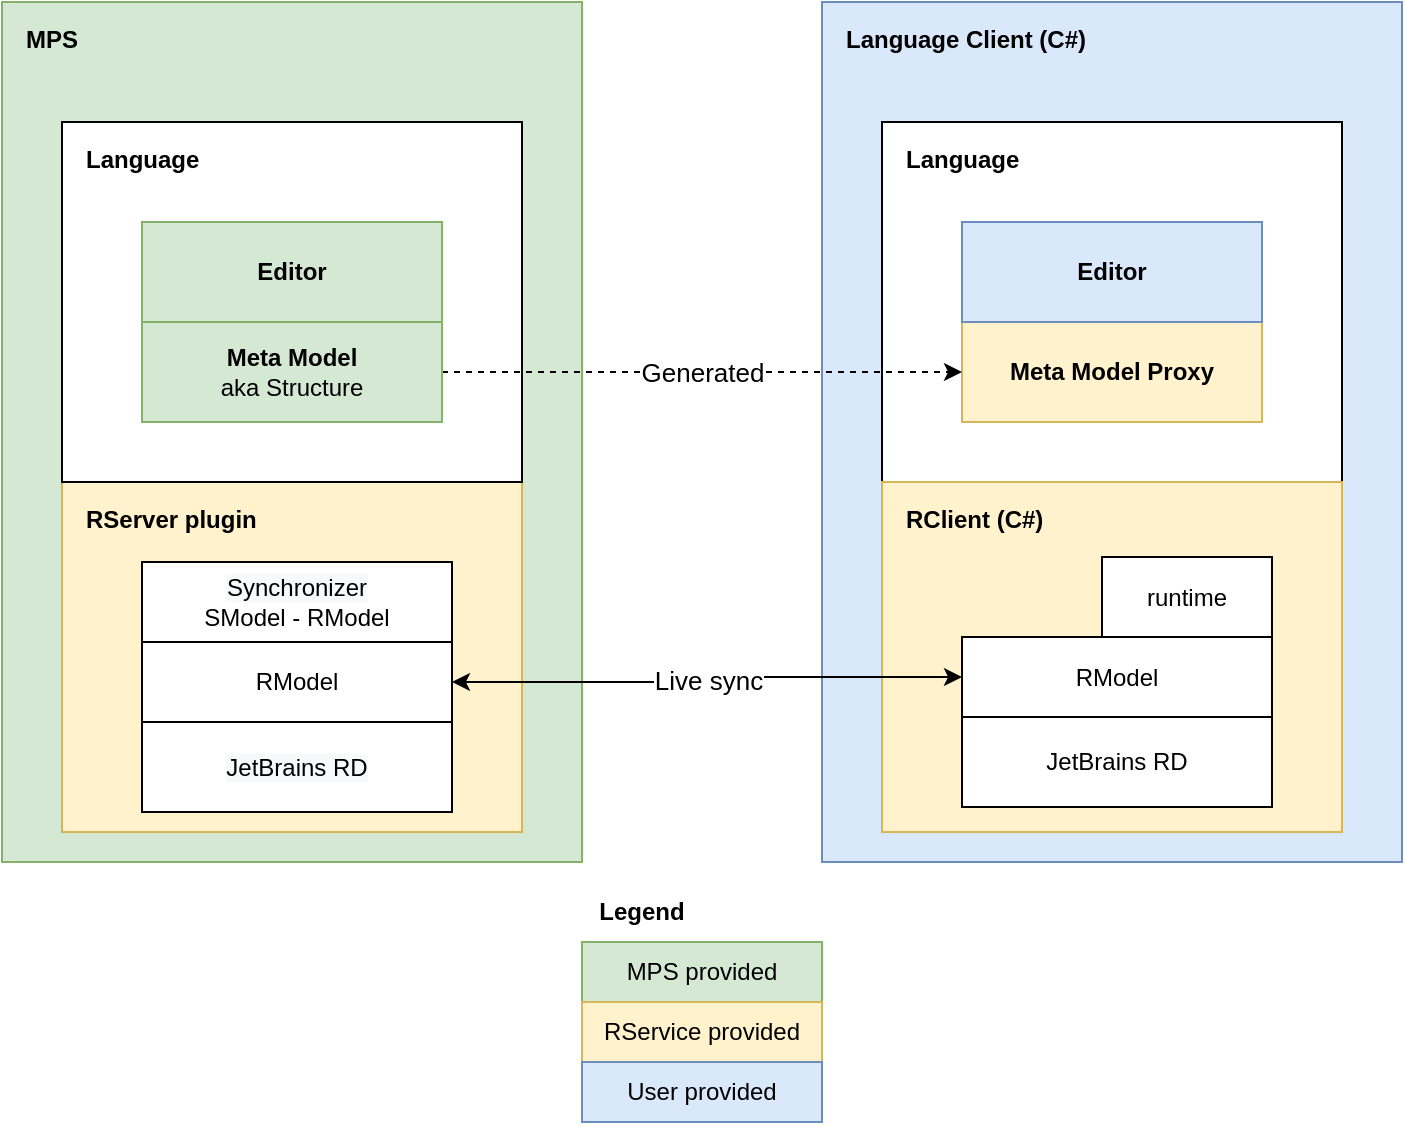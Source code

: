 <mxfile version="20.6.2" type="device" pages="4"><diagram id="mnj0M3CFIy4JJ7iVwC9z" name="RService SW Stacks"><mxGraphModel dx="237" dy="826" grid="1" gridSize="10" guides="1" tooltips="1" connect="1" arrows="1" fold="1" page="1" pageScale="1" pageWidth="1169" pageHeight="827" math="0" shadow="0"><root><mxCell id="0"/><mxCell id="1" parent="0"/><mxCell id="gSjt57XFMycRlSZxdfr--1" value="&lt;b&gt;Language Client (C#)&lt;/b&gt;" style="rounded=0;whiteSpace=wrap;html=1;fillColor=#dae8fc;strokeColor=#6c8ebf;align=left;verticalAlign=top;spacingLeft=10;spacingTop=5;" parent="1" vertex="1"><mxGeometry x="1660" y="120" width="290" height="430" as="geometry"/></mxCell><mxCell id="JpfF7_ywQl0Wrn3biGT--3" value="&lt;b&gt;Language&lt;/b&gt;" style="rounded=0;whiteSpace=wrap;html=1;align=left;verticalAlign=top;spacingLeft=10;spacingTop=5;" parent="1" vertex="1"><mxGeometry x="1690" y="180" width="230" height="180" as="geometry"/></mxCell><mxCell id="gSjt57XFMycRlSZxdfr--6" value="&lt;b&gt;Meta Model Proxy&lt;/b&gt;" style="rounded=0;whiteSpace=wrap;html=1;fillColor=#fff2cc;strokeColor=#d6b656;" parent="1" vertex="1"><mxGeometry x="1730" y="280" width="150" height="50" as="geometry"/></mxCell><mxCell id="ImXhGStYY1y0_mm7mZWV-1" value="&lt;b&gt;Editor&lt;/b&gt;" style="rounded=0;whiteSpace=wrap;html=1;fillColor=#dae8fc;strokeColor=#6c8ebf;" parent="1" vertex="1"><mxGeometry x="1730" y="230" width="150" height="50" as="geometry"/></mxCell><mxCell id="JM3VeRa7hZAuYItNqJl1-1" value="&lt;b&gt;MPS&lt;/b&gt;" style="rounded=0;whiteSpace=wrap;html=1;fillColor=#d5e8d4;strokeColor=#82b366;align=left;verticalAlign=top;spacingLeft=10;spacingTop=5;" parent="1" vertex="1"><mxGeometry x="1250" y="120" width="290" height="430" as="geometry"/></mxCell><mxCell id="JM3VeRa7hZAuYItNqJl1-3" value="&lt;b&gt;RServer plugin&lt;/b&gt;" style="rounded=0;whiteSpace=wrap;html=1;fillColor=#fff2cc;strokeColor=#d6b656;align=left;verticalAlign=top;spacingLeft=10;spacingTop=5;" parent="1" vertex="1"><mxGeometry x="1280" y="360" width="230" height="175" as="geometry"/></mxCell><mxCell id="JM3VeRa7hZAuYItNqJl1-4" value="RModel" style="rounded=0;whiteSpace=wrap;html=1;" parent="1" vertex="1"><mxGeometry x="1320" y="440" width="155" height="40" as="geometry"/></mxCell><mxCell id="JM3VeRa7hZAuYItNqJl1-5" value="&#10;&#10;&lt;span style=&quot;color: rgb(0, 0, 0); font-family: helvetica; font-size: 12px; font-style: normal; font-weight: 400; letter-spacing: normal; text-align: center; text-indent: 0px; text-transform: none; word-spacing: 0px; background-color: rgb(248, 249, 250); display: inline; float: none;&quot;&gt;JetBrains RD&lt;/span&gt;&#10;&#10;" style="rounded=0;whiteSpace=wrap;html=1;" parent="1" vertex="1"><mxGeometry x="1320" y="480" width="155" height="45" as="geometry"/></mxCell><mxCell id="yq29rGOIMYfnctMbK47y-1" value="&lt;span style=&quot;color: rgb(0 , 0 , 0) ; font-family: &amp;#34;helvetica&amp;#34; ; font-size: 12px ; font-style: normal ; letter-spacing: normal ; text-align: center ; text-indent: 0px ; text-transform: none ; word-spacing: 0px ; background-color: rgb(248 , 249 , 250)&quot;&gt;Synchronizer&lt;br&gt;&lt;/span&gt;SModel - RModel" style="rounded=0;whiteSpace=wrap;html=1;fontStyle=0" parent="1" vertex="1"><mxGeometry x="1320" y="400" width="155" height="40" as="geometry"/></mxCell><mxCell id="JpfF7_ywQl0Wrn3biGT--7" value="&lt;b&gt;Language&lt;/b&gt;" style="rounded=0;whiteSpace=wrap;html=1;align=left;verticalAlign=top;spacingLeft=10;spacingTop=5;" parent="1" vertex="1"><mxGeometry x="1280" y="180" width="230" height="180" as="geometry"/></mxCell><mxCell id="JpfF7_ywQl0Wrn3biGT--10" value="Generated" style="edgeStyle=orthogonalEdgeStyle;rounded=0;orthogonalLoop=1;jettySize=auto;html=1;entryX=0;entryY=0.5;entryDx=0;entryDy=0;startArrow=none;startFill=0;fontSize=13;dashed=1;" parent="1" source="JpfF7_ywQl0Wrn3biGT--8" target="gSjt57XFMycRlSZxdfr--6" edge="1"><mxGeometry relative="1" as="geometry"/></mxCell><mxCell id="JpfF7_ywQl0Wrn3biGT--8" value="&lt;b&gt;Meta Model&lt;/b&gt;&lt;br&gt;aka Structure" style="rounded=0;whiteSpace=wrap;html=1;fillColor=#d5e8d4;strokeColor=#82b366;" parent="1" vertex="1"><mxGeometry x="1320" y="280" width="150" height="50" as="geometry"/></mxCell><mxCell id="JpfF7_ywQl0Wrn3biGT--9" value="&lt;b&gt;Editor&lt;/b&gt;" style="rounded=0;whiteSpace=wrap;html=1;sketch=0;fillColor=#d5e8d4;strokeColor=#82b366;" parent="1" vertex="1"><mxGeometry x="1320" y="230" width="150" height="50" as="geometry"/></mxCell><mxCell id="gSjt57XFMycRlSZxdfr--2" value="&lt;b&gt;RClient (C#)&lt;/b&gt;" style="rounded=0;whiteSpace=wrap;html=1;fillColor=#fff2cc;strokeColor=#d6b656;align=left;verticalAlign=top;spacingLeft=10;spacingTop=5;" parent="1" vertex="1"><mxGeometry x="1690" y="360" width="230" height="175" as="geometry"/></mxCell><mxCell id="gSjt57XFMycRlSZxdfr--4" value="JetBrains RD" style="rounded=0;whiteSpace=wrap;html=1;" parent="1" vertex="1"><mxGeometry x="1730" y="477.5" width="155" height="45" as="geometry"/></mxCell><mxCell id="JM3VeRa7hZAuYItNqJl1-7" value="Live sync" style="edgeStyle=orthogonalEdgeStyle;rounded=0;orthogonalLoop=1;jettySize=auto;html=1;startArrow=classic;startFill=1;fontSize=13;entryX=0;entryY=0.5;entryDx=0;entryDy=0;" parent="1" source="JM3VeRa7hZAuYItNqJl1-4" target="bmRJXkJP_Q4zyu7FpdA6-1" edge="1"><mxGeometry relative="1" as="geometry"><mxPoint x="1760" y="457.5" as="targetPoint"/></mxGeometry></mxCell><mxCell id="bmRJXkJP_Q4zyu7FpdA6-1" value="RModel" style="rounded=0;whiteSpace=wrap;html=1;" parent="1" vertex="1"><mxGeometry x="1730" y="437.5" width="155" height="40" as="geometry"/></mxCell><mxCell id="bmRJXkJP_Q4zyu7FpdA6-2" value="runtime" style="rounded=0;whiteSpace=wrap;html=1;" parent="1" vertex="1"><mxGeometry x="1800" y="397.5" width="85" height="40" as="geometry"/></mxCell><mxCell id="wW-J4ImwcQ6mJvd-PprO-1" value="&lt;span&gt;MPS provided&lt;/span&gt;" style="rounded=0;whiteSpace=wrap;html=1;sketch=0;fillColor=#d5e8d4;strokeColor=#82b366;fontStyle=0" vertex="1" parent="1"><mxGeometry x="1540" y="590" width="120" height="30" as="geometry"/></mxCell><mxCell id="wW-J4ImwcQ6mJvd-PprO-2" value="&lt;span&gt;RService provided&lt;/span&gt;" style="rounded=0;whiteSpace=wrap;html=1;fillColor=#fff2cc;strokeColor=#d6b656;fontStyle=0" vertex="1" parent="1"><mxGeometry x="1540" y="620" width="120" height="30" as="geometry"/></mxCell><mxCell id="wW-J4ImwcQ6mJvd-PprO-3" value="&lt;span&gt;User provided&lt;/span&gt;" style="rounded=0;whiteSpace=wrap;html=1;fillColor=#dae8fc;strokeColor=#6c8ebf;fontStyle=0" vertex="1" parent="1"><mxGeometry x="1540" y="650" width="120" height="30" as="geometry"/></mxCell><mxCell id="wW-J4ImwcQ6mJvd-PprO-5" value="&lt;b&gt;Legend&lt;/b&gt;" style="text;html=1;strokeColor=none;fillColor=none;align=center;verticalAlign=middle;whiteSpace=wrap;rounded=0;" vertex="1" parent="1"><mxGeometry x="1540" y="560" width="60" height="30" as="geometry"/></mxCell></root></mxGraphModel></diagram><diagram id="woBMm3hkvgUagprxtODN" name="RServer"><mxGraphModel dx="1406" dy="826" grid="1" gridSize="10" guides="1" tooltips="1" connect="1" arrows="1" fold="1" page="1" pageScale="1" pageWidth="1169" pageHeight="827" math="0" shadow="0"><root><mxCell id="K5TGDfP5TkQrC2jzB5br-0"/><mxCell id="K5TGDfP5TkQrC2jzB5br-1" parent="K5TGDfP5TkQrC2jzB5br-0"/><mxCell id="K5TGDfP5TkQrC2jzB5br-2" value="&lt;b&gt;MPS&lt;/b&gt;" style="rounded=0;whiteSpace=wrap;html=1;fillColor=#fff2cc;strokeColor=#d6b656;align=left;verticalAlign=top;spacingLeft=10;spacingTop=5;" parent="K5TGDfP5TkQrC2jzB5br-1" vertex="1"><mxGeometry x="50" y="200" width="650" height="370" as="geometry"/></mxCell><mxCell id="K5TGDfP5TkQrC2jzB5br-9" value="&lt;b&gt;RServer.mpsplugin (baseLanguage)&lt;/b&gt;" style="rounded=0;whiteSpace=wrap;html=1;fillColor=#dae8fc;strokeColor=#6c8ebf;align=left;verticalAlign=top;spacingLeft=10;spacingTop=5;" parent="K5TGDfP5TkQrC2jzB5br-1" vertex="1"><mxGeometry x="320" y="230" width="370" height="310" as="geometry"/></mxCell><mxCell id="K5TGDfP5TkQrC2jzB5br-3" value="&lt;b&gt;SModel (OpenAPI)&lt;/b&gt;" style="rounded=0;whiteSpace=wrap;html=1;fillColor=#d5e8d4;strokeColor=#82b366;align=center;verticalAlign=middle;spacingLeft=0;spacingTop=0;" parent="K5TGDfP5TkQrC2jzB5br-1" vertex="1"><mxGeometry x="190" y="322.12" width="100" height="45.75" as="geometry"/></mxCell><mxCell id="K5TGDfP5TkQrC2jzB5br-4" value="&lt;b&gt;RServer.jar (Kotlin)&lt;/b&gt;" style="rounded=0;whiteSpace=wrap;html=1;fillColor=#d5e8d4;strokeColor=#82b366;align=left;verticalAlign=top;spacingLeft=10;spacingTop=5;" parent="K5TGDfP5TkQrC2jzB5br-1" vertex="1"><mxGeometry x="340" y="270" width="340" height="240" as="geometry"/></mxCell><mxCell id="vO_Mg92dxu9SG6P6B1ow-1" style="edgeStyle=orthogonalEdgeStyle;rounded=0;orthogonalLoop=1;jettySize=auto;html=1;entryX=1;entryY=0.5;entryDx=0;entryDy=0;" parent="K5TGDfP5TkQrC2jzB5br-1" source="K5TGDfP5TkQrC2jzB5br-8" target="vO_Mg92dxu9SG6P6B1ow-0" edge="1"><mxGeometry relative="1" as="geometry"/></mxCell><mxCell id="K5TGDfP5TkQrC2jzB5br-8" value="&lt;b&gt;Generation&lt;br&gt;&lt;/b&gt;" style="rounded=0;whiteSpace=wrap;html=1;fillColor=#e1d5e7;strokeColor=#9673a6;align=center;verticalAlign=middle;spacingLeft=0;spacingTop=0;sketch=1;spacing=0;" parent="K5TGDfP5TkQrC2jzB5br-1" vertex="1"><mxGeometry x="560" y="440" width="100" height="50" as="geometry"/></mxCell><mxCell id="K5TGDfP5TkQrC2jzB5br-14" style="edgeStyle=orthogonalEdgeStyle;rounded=0;orthogonalLoop=1;jettySize=auto;html=1;entryX=0;entryY=0.5;entryDx=0;entryDy=0;startArrow=classic;startFill=1;" parent="K5TGDfP5TkQrC2jzB5br-1" source="K5TGDfP5TkQrC2jzB5br-10" target="K5TGDfP5TkQrC2jzB5br-18" edge="1"><mxGeometry relative="1" as="geometry"><mxPoint x="560" y="332.5" as="targetPoint"/></mxGeometry></mxCell><mxCell id="K5TGDfP5TkQrC2jzB5br-10" value="&lt;b&gt;Synchronizer&lt;br&gt;&lt;/b&gt;" style="rounded=0;whiteSpace=wrap;html=1;fillColor=#ffe6cc;strokeColor=#d79b00;align=center;verticalAlign=middle;spacingLeft=0;spacingTop=0;" parent="K5TGDfP5TkQrC2jzB5br-1" vertex="1"><mxGeometry x="370" y="327" width="130" height="36" as="geometry"/></mxCell><mxCell id="K5TGDfP5TkQrC2jzB5br-18" value="&lt;b&gt;RModel&lt;br&gt;&lt;/b&gt;" style="rounded=0;whiteSpace=wrap;html=1;fillColor=#e1d5e7;strokeColor=#9673a6;align=center;verticalAlign=middle;spacingLeft=0;spacingTop=0;" parent="K5TGDfP5TkQrC2jzB5br-1" vertex="1"><mxGeometry x="560" y="320" width="100" height="50" as="geometry"/></mxCell><mxCell id="K5TGDfP5TkQrC2jzB5br-55" style="edgeStyle=orthogonalEdgeStyle;rounded=0;orthogonalLoop=1;jettySize=auto;html=1;exitX=0;exitY=0.5;exitDx=0;exitDy=0;startArrow=none;startFill=0;endArrow=classic;endFill=1;entryX=1;entryY=0.5;entryDx=0;entryDy=0;" parent="K5TGDfP5TkQrC2jzB5br-1" source="K5TGDfP5TkQrC2jzB5br-19" target="K5TGDfP5TkQrC2jzB5br-53" edge="1"><mxGeometry relative="1" as="geometry"><Array as="points"><mxPoint x="410" y="405"/><mxPoint x="410" y="405"/></Array></mxGeometry></mxCell><mxCell id="K5TGDfP5TkQrC2jzB5br-19" value="&lt;b&gt;ModelChecks&lt;br&gt;&lt;/b&gt;" style="rounded=0;whiteSpace=wrap;html=1;fillColor=#e1d5e7;strokeColor=#9673a6;align=center;verticalAlign=middle;spacingLeft=0;spacingTop=0;sketch=1;" parent="K5TGDfP5TkQrC2jzB5br-1" vertex="1"><mxGeometry x="560" y="380" width="100" height="50" as="geometry"/></mxCell><mxCell id="K5TGDfP5TkQrC2jzB5br-21" value="&lt;b&gt;LanguageClient (C#)&lt;/b&gt;" style="rounded=0;whiteSpace=wrap;html=1;fillColor=#dae8fc;strokeColor=#6c8ebf;align=left;verticalAlign=top;spacingLeft=10;spacingTop=5;" parent="K5TGDfP5TkQrC2jzB5br-1" vertex="1"><mxGeometry x="790" y="235" width="470" height="310" as="geometry"/></mxCell><mxCell id="K5TGDfP5TkQrC2jzB5br-24" value="&lt;b&gt;RClient (C#)&lt;/b&gt;" style="rounded=0;whiteSpace=wrap;html=1;fillColor=#d5e8d4;strokeColor=#82b366;align=left;verticalAlign=top;spacingLeft=10;spacingTop=5;" parent="K5TGDfP5TkQrC2jzB5br-1" vertex="1"><mxGeometry x="800" y="270" width="260" height="240" as="geometry"/></mxCell><mxCell id="K5TGDfP5TkQrC2jzB5br-28" value="&lt;b&gt;Generation&lt;br&gt;&lt;/b&gt;" style="rounded=0;whiteSpace=wrap;html=1;fillColor=#e1d5e7;strokeColor=#9673a6;align=center;verticalAlign=middle;spacingLeft=0;spacingTop=0;sketch=1;spacing=0;" parent="K5TGDfP5TkQrC2jzB5br-1" vertex="1"><mxGeometry x="820" y="440" width="100" height="50" as="geometry"/></mxCell><mxCell id="K5TGDfP5TkQrC2jzB5br-36" style="edgeStyle=orthogonalEdgeStyle;rounded=0;orthogonalLoop=1;jettySize=auto;html=1;exitX=0;exitY=0.5;exitDx=0;exitDy=0;entryX=1;entryY=0.5;entryDx=0;entryDy=0;startArrow=classic;startFill=1;" parent="K5TGDfP5TkQrC2jzB5br-1" source="K5TGDfP5TkQrC2jzB5br-30" target="K5TGDfP5TkQrC2jzB5br-33" edge="1"><mxGeometry relative="1" as="geometry"/></mxCell><mxCell id="vZZ2Dc9Hw3hMSIABvreL-0" style="edgeStyle=orthogonalEdgeStyle;rounded=0;orthogonalLoop=1;jettySize=auto;html=1;entryX=1;entryY=0.5;entryDx=0;entryDy=0;" parent="K5TGDfP5TkQrC2jzB5br-1" source="K5TGDfP5TkQrC2jzB5br-30" target="bEvuaAjHqwW272ewLffA-0" edge="1"><mxGeometry relative="1" as="geometry"/></mxCell><mxCell id="K5TGDfP5TkQrC2jzB5br-30" value="&lt;b&gt;Lang&amp;nbsp;&lt;br&gt;Meta Model&lt;br&gt;&lt;/b&gt;" style="rounded=0;whiteSpace=wrap;html=1;fillColor=#ffe6cc;strokeColor=#d79b00;align=center;verticalAlign=middle;spacingLeft=0;spacingTop=0;sketch=0;" parent="K5TGDfP5TkQrC2jzB5br-1" vertex="1"><mxGeometry x="1100" y="320" width="130" height="50" as="geometry"/></mxCell><mxCell id="K5TGDfP5TkQrC2jzB5br-33" value="&lt;b&gt;RModel&lt;br&gt;&lt;/b&gt;" style="rounded=0;whiteSpace=wrap;html=1;fillColor=#e1d5e7;strokeColor=#9673a6;align=center;verticalAlign=middle;spacingLeft=0;spacingTop=0;" parent="K5TGDfP5TkQrC2jzB5br-1" vertex="1"><mxGeometry x="820" y="320" width="100" height="50" as="geometry"/></mxCell><mxCell id="K5TGDfP5TkQrC2jzB5br-34" value="&lt;b&gt;ModelChceks&lt;br&gt;&lt;/b&gt;" style="rounded=0;whiteSpace=wrap;html=1;fillColor=#e1d5e7;strokeColor=#9673a6;align=center;verticalAlign=middle;spacingLeft=0;spacingTop=0;sketch=1;" parent="K5TGDfP5TkQrC2jzB5br-1" vertex="1"><mxGeometry x="820" y="380" width="100" height="50" as="geometry"/></mxCell><mxCell id="K5TGDfP5TkQrC2jzB5br-38" value="Socket" style="edgeStyle=orthogonalEdgeStyle;rounded=0;orthogonalLoop=1;jettySize=auto;html=1;exitX=1;exitY=0.5;exitDx=0;exitDy=0;startArrow=oval;startFill=1;endArrow=oval;endFill=1;" parent="K5TGDfP5TkQrC2jzB5br-1" source="K5TGDfP5TkQrC2jzB5br-4" target="K5TGDfP5TkQrC2jzB5br-24" edge="1"><mxGeometry relative="1" as="geometry"/></mxCell><mxCell id="K5TGDfP5TkQrC2jzB5br-53" value="&lt;b&gt;ModelChecks API&lt;br&gt;&lt;/b&gt;" style="rounded=0;whiteSpace=wrap;html=1;fillColor=#d5e8d4;strokeColor=#82b366;align=center;verticalAlign=middle;spacingLeft=0;spacingTop=0;" parent="K5TGDfP5TkQrC2jzB5br-1" vertex="1"><mxGeometry x="190" y="383.75" width="100" height="42.5" as="geometry"/></mxCell><mxCell id="K5TGDfP5TkQrC2jzB5br-63" value="Synced" style="edgeStyle=orthogonalEdgeStyle;rounded=0;orthogonalLoop=1;jettySize=auto;html=1;exitX=1;exitY=0.5;exitDx=0;exitDy=0;startArrow=classic;startFill=1;endArrow=classic;endFill=1;dashed=1;labelBackgroundColor=default;" parent="K5TGDfP5TkQrC2jzB5br-1" source="K5TGDfP5TkQrC2jzB5br-18" target="K5TGDfP5TkQrC2jzB5br-33" edge="1"><mxGeometry relative="1" as="geometry"/></mxCell><mxCell id="dn0rUN7FH2j2QD999Kh9-0" value="&lt;b&gt;RD Generic GUI Client (C#)&lt;/b&gt;" style="rounded=0;whiteSpace=wrap;html=1;fillColor=#b0e3e6;strokeColor=#0e8088;align=left;verticalAlign=top;spacingLeft=10;spacingTop=5;" parent="K5TGDfP5TkQrC2jzB5br-1" vertex="1"><mxGeometry x="800" y="770" width="370" height="190" as="geometry"/></mxCell><mxCell id="dn0rUN7FH2j2QD999Kh9-1" value="&lt;b&gt;RD Client (C#)&lt;/b&gt;" style="rounded=0;whiteSpace=wrap;html=1;fillColor=#d5e8d4;strokeColor=#82b366;align=left;verticalAlign=top;spacingLeft=10;spacingTop=5;" parent="K5TGDfP5TkQrC2jzB5br-1" vertex="1"><mxGeometry x="810" y="820" width="170" height="120" as="geometry"/></mxCell><mxCell id="dn0rUN7FH2j2QD999Kh9-7" value="&lt;b&gt;Any compiled RD model&lt;br&gt;&lt;/b&gt;" style="rounded=0;whiteSpace=wrap;html=1;fillColor=#e1d5e7;strokeColor=#9673a6;align=center;verticalAlign=middle;spacingLeft=0;spacingTop=0;" parent="K5TGDfP5TkQrC2jzB5br-1" vertex="1"><mxGeometry x="835" y="870" width="100" height="50" as="geometry"/></mxCell><mxCell id="dn0rUN7FH2j2QD999Kh9-9" value="GUI" style="rounded=0;whiteSpace=wrap;html=1;fillColor=#f8cecc;strokeColor=#b85450;" parent="K5TGDfP5TkQrC2jzB5br-1" vertex="1"><mxGeometry x="1010" y="845" width="120" height="60" as="geometry"/></mxCell><mxCell id="vAqLGIUggicIgYpuJdov-1" value="Generate" style="edgeStyle=orthogonalEdgeStyle;rounded=0;orthogonalLoop=1;jettySize=auto;html=1;dashed=1;" parent="K5TGDfP5TkQrC2jzB5br-1" source="vAqLGIUggicIgYpuJdov-0" target="K5TGDfP5TkQrC2jzB5br-18" edge="1"><mxGeometry relative="1" as="geometry"><Array as="points"><mxPoint x="610" y="115"/></Array></mxGeometry></mxCell><mxCell id="vAqLGIUggicIgYpuJdov-2" value="Generate" style="edgeStyle=orthogonalEdgeStyle;rounded=0;orthogonalLoop=1;jettySize=auto;html=1;dashed=1;" parent="K5TGDfP5TkQrC2jzB5br-1" source="vAqLGIUggicIgYpuJdov-0" target="K5TGDfP5TkQrC2jzB5br-33" edge="1"><mxGeometry relative="1" as="geometry"><Array as="points"><mxPoint x="870" y="115"/></Array></mxGeometry></mxCell><mxCell id="vAqLGIUggicIgYpuJdov-0" value="&lt;b&gt;RModel Spec&lt;/b&gt;&lt;br&gt;(RD DSL)" style="rounded=0;whiteSpace=wrap;html=1;fillColor=#e1d5e7;strokeColor=#9673a6;align=center;verticalAlign=middle;spacingLeft=0;spacingTop=0;" parent="K5TGDfP5TkQrC2jzB5br-1" vertex="1"><mxGeometry x="690" y="90" width="100" height="50" as="geometry"/></mxCell><mxCell id="-y1r5pERQYnh420rty1v-16" value="asd" style="group" parent="K5TGDfP5TkQrC2jzB5br-1" vertex="1" connectable="0"><mxGeometry x="200" y="580" width="80" height="80" as="geometry"/></mxCell><mxCell id="-y1r5pERQYnh420rty1v-6" value="Swing&lt;br&gt;EDT" style="ellipse;whiteSpace=wrap;html=1;aspect=fixed;portConstraintRotation=0;" parent="-y1r5pERQYnh420rty1v-16" vertex="1"><mxGeometry width="80" height="80" as="geometry"/></mxCell><mxCell id="-y1r5pERQYnh420rty1v-15" style="edgeStyle=orthogonalEdgeStyle;rounded=0;orthogonalLoop=1;jettySize=auto;html=1;exitX=1;exitY=0.5;exitDx=0;exitDy=0;fontColor=#000000;" parent="-y1r5pERQYnh420rty1v-16" source="-y1r5pERQYnh420rty1v-6" edge="1"><mxGeometry relative="1" as="geometry"><mxPoint x="80" y="30" as="targetPoint"/><Array as="points"><mxPoint x="80" y="30"/><mxPoint x="80" y="30"/></Array></mxGeometry></mxCell><mxCell id="-y1r5pERQYnh420rty1v-17" value="asd" style="group" parent="K5TGDfP5TkQrC2jzB5br-1" vertex="1" connectable="0"><mxGeometry x="570" y="580" width="80" height="80" as="geometry"/></mxCell><mxCell id="-y1r5pERQYnh420rty1v-18" value="RD&lt;br&gt;Scheduler" style="ellipse;whiteSpace=wrap;html=1;aspect=fixed;portConstraintRotation=0;" parent="-y1r5pERQYnh420rty1v-17" vertex="1"><mxGeometry width="80" height="80" as="geometry"/></mxCell><mxCell id="-y1r5pERQYnh420rty1v-19" style="edgeStyle=orthogonalEdgeStyle;rounded=0;orthogonalLoop=1;jettySize=auto;html=1;exitX=1;exitY=0.5;exitDx=0;exitDy=0;fontColor=#000000;" parent="-y1r5pERQYnh420rty1v-17" source="-y1r5pERQYnh420rty1v-18" edge="1"><mxGeometry relative="1" as="geometry"><mxPoint x="80" y="30" as="targetPoint"/><Array as="points"><mxPoint x="80" y="30"/><mxPoint x="80" y="30"/></Array></mxGeometry></mxCell><mxCell id="-y1r5pERQYnh420rty1v-20" value="asd" style="group" parent="K5TGDfP5TkQrC2jzB5br-1" vertex="1" connectable="0"><mxGeometry x="60" y="580" width="80" height="80" as="geometry"/></mxCell><mxCell id="-y1r5pERQYnh420rty1v-21" value="MPS&lt;br&gt;model&lt;br&gt;access" style="ellipse;whiteSpace=wrap;html=1;aspect=fixed;portConstraintRotation=0;" parent="-y1r5pERQYnh420rty1v-20" vertex="1"><mxGeometry width="80" height="80" as="geometry"/></mxCell><mxCell id="-y1r5pERQYnh420rty1v-22" style="edgeStyle=orthogonalEdgeStyle;rounded=0;orthogonalLoop=1;jettySize=auto;html=1;exitX=1;exitY=0.5;exitDx=0;exitDy=0;fontColor=#000000;" parent="-y1r5pERQYnh420rty1v-20" source="-y1r5pERQYnh420rty1v-21" edge="1"><mxGeometry relative="1" as="geometry"><mxPoint x="80" y="30" as="targetPoint"/><Array as="points"><mxPoint x="80" y="30"/><mxPoint x="80" y="30"/></Array></mxGeometry></mxCell><mxCell id="-y1r5pERQYnh420rty1v-23" value="asd" style="group" parent="K5TGDfP5TkQrC2jzB5br-1" vertex="1" connectable="0"><mxGeometry x="830" y="580" width="80" height="80" as="geometry"/></mxCell><mxCell id="-y1r5pERQYnh420rty1v-24" value="RD&lt;br&gt;Scheduler" style="ellipse;whiteSpace=wrap;html=1;aspect=fixed;portConstraintRotation=0;" parent="-y1r5pERQYnh420rty1v-23" vertex="1"><mxGeometry width="80" height="80" as="geometry"/></mxCell><mxCell id="-y1r5pERQYnh420rty1v-25" style="edgeStyle=orthogonalEdgeStyle;rounded=0;orthogonalLoop=1;jettySize=auto;html=1;exitX=1;exitY=0.5;exitDx=0;exitDy=0;fontColor=#000000;" parent="-y1r5pERQYnh420rty1v-23" source="-y1r5pERQYnh420rty1v-24" edge="1"><mxGeometry relative="1" as="geometry"><mxPoint x="80" y="30" as="targetPoint"/><Array as="points"><mxPoint x="80" y="30"/><mxPoint x="80" y="30"/></Array></mxGeometry></mxCell><mxCell id="K5TGDfP5TkQrC2jzB5br-17" style="edgeStyle=orthogonalEdgeStyle;rounded=0;orthogonalLoop=1;jettySize=auto;html=1;exitX=1;exitY=0.5;exitDx=0;exitDy=0;startArrow=classic;startFill=1;" parent="K5TGDfP5TkQrC2jzB5br-1" source="K5TGDfP5TkQrC2jzB5br-3" target="K5TGDfP5TkQrC2jzB5br-10" edge="1"><mxGeometry relative="1" as="geometry"><Array as="points"><mxPoint x="310" y="345"/><mxPoint x="310" y="345"/></Array></mxGeometry></mxCell><mxCell id="vO_Mg92dxu9SG6P6B1ow-0" value="&lt;b&gt;Generation &lt;br&gt;API&lt;br&gt;&lt;/b&gt;" style="rounded=0;whiteSpace=wrap;html=1;fillColor=#d5e8d4;strokeColor=#82b366;align=center;verticalAlign=middle;spacingLeft=0;spacingTop=0;" parent="K5TGDfP5TkQrC2jzB5br-1" vertex="1"><mxGeometry x="190" y="445" width="100" height="40" as="geometry"/></mxCell><mxCell id="1u2gVbuXlzHl3lcyXC9a-2" style="edgeStyle=orthogonalEdgeStyle;rounded=0;orthogonalLoop=1;jettySize=auto;html=1;entryX=0;entryY=0.5;entryDx=0;entryDy=0;startArrow=classic;startFill=1;" parent="K5TGDfP5TkQrC2jzB5br-1" source="1u2gVbuXlzHl3lcyXC9a-0" target="K5TGDfP5TkQrC2jzB5br-3" edge="1"><mxGeometry relative="1" as="geometry"/></mxCell><mxCell id="1u2gVbuXlzHl3lcyXC9a-0" value="Model Persistence" style="shape=cylinder3;whiteSpace=wrap;html=1;boundedLbl=1;backgroundOutline=1;size=6.286;" parent="K5TGDfP5TkQrC2jzB5br-1" vertex="1"><mxGeometry x="70" y="323.88" width="80" height="50" as="geometry"/></mxCell><mxCell id="bEvuaAjHqwW272ewLffA-0" value="&lt;b&gt;runtime&lt;br&gt;&lt;/b&gt;" style="rounded=0;whiteSpace=wrap;html=1;fillColor=#e1d5e7;strokeColor=#9673a6;align=center;verticalAlign=middle;spacingLeft=0;spacingTop=0;" parent="K5TGDfP5TkQrC2jzB5br-1" vertex="1"><mxGeometry x="940" y="380" width="100" height="50" as="geometry"/></mxCell><mxCell id="_VhdekS28FgYBzxMH-kE-0" value="&lt;b&gt;Lang&amp;nbsp;&lt;br&gt;Editor / Viewer&lt;br&gt;&lt;/b&gt;" style="rounded=0;whiteSpace=wrap;html=1;fillColor=#ffe6cc;strokeColor=#d79b00;align=center;verticalAlign=middle;spacingLeft=0;spacingTop=0;sketch=0;" parent="K5TGDfP5TkQrC2jzB5br-1" vertex="1"><mxGeometry x="1100" y="260" width="130" height="50" as="geometry"/></mxCell></root></mxGraphModel></diagram><diagram id="5LSWUXlIXuP8Kca1xH_x" name="ToDo Client"><mxGraphModel dx="-932" dy="826" grid="1" gridSize="10" guides="1" tooltips="1" connect="1" arrows="1" fold="1" page="1" pageScale="1" pageWidth="1169" pageHeight="827" math="0" shadow="0"><root><mxCell id="ODtLASTM1VJYX69ILSB9-0"/><mxCell id="ODtLASTM1VJYX69ILSB9-1" parent="ODtLASTM1VJYX69ILSB9-0"/><mxCell id="qMHzaOz8RJ3CBlzcg-TW-0" value="Todo Client" style="rounded=0;whiteSpace=wrap;html=1;align=left;verticalAlign=top;fontStyle=1;fillColor=#f5f5f5;fontColor=#333333;strokeColor=#666666;" parent="ODtLASTM1VJYX69ILSB9-1" vertex="1"><mxGeometry x="2769.5" y="50" width="360.5" height="750" as="geometry"/></mxCell><UserObject label="ToDos.UI" link="Sioux.RClient.Example.Todos" id="qMHzaOz8RJ3CBlzcg-TW-1"><mxCell style="rounded=0;whiteSpace=wrap;html=1;align=left;verticalAlign=top;spacingLeft=10;spacingTop=5;fontStyle=1" parent="ODtLASTM1VJYX69ILSB9-1" vertex="1"><mxGeometry x="2790" y="90" width="310" height="258.75" as="geometry"/></mxCell></UserObject><UserObject label="ToDos" link="Sioux.RClient.Example.Todos" id="qMHzaOz8RJ3CBlzcg-TW-2"><mxCell style="rounded=0;whiteSpace=wrap;html=1;align=left;verticalAlign=top;spacingLeft=10;spacingTop=5;fontStyle=1" parent="ODtLASTM1VJYX69ILSB9-1" vertex="1"><mxGeometry x="2790" y="405" width="310" height="95" as="geometry"/></mxCell></UserObject><mxCell id="qMHzaOz8RJ3CBlzcg-TW-3" value="&lt;b&gt;RClient (C#)&lt;/b&gt;" style="rounded=0;whiteSpace=wrap;html=1;align=left;verticalAlign=top;spacingLeft=10;spacingTop=5;" parent="ODtLASTM1VJYX69ILSB9-1" vertex="1"><mxGeometry x="2789.5" y="580" width="310.5" height="200" as="geometry"/></mxCell><mxCell id="qMHzaOz8RJ3CBlzcg-TW-4" value="[wrapping]&lt;br&gt;change&lt;br&gt;propagation" style="edgeStyle=orthogonalEdgeStyle;rounded=0;orthogonalLoop=1;jettySize=auto;html=1;entryX=0.5;entryY=1;entryDx=0;entryDy=0;startArrow=none;startFill=0;exitX=0.5;exitY=0;exitDx=0;exitDy=0;" parent="ODtLASTM1VJYX69ILSB9-1" source="qMHzaOz8RJ3CBlzcg-TW-19" target="qMHzaOz8RJ3CBlzcg-TW-8" edge="1"><mxGeometry relative="1" as="geometry"><mxPoint x="2940.5" y="540" as="sourcePoint"/></mxGeometry></mxCell><mxCell id="qMHzaOz8RJ3CBlzcg-TW-5" value="&lt;b&gt;RModel&lt;/b&gt;&lt;br&gt;&lt;i&gt;data holder&lt;/i&gt;" style="rounded=0;whiteSpace=wrap;html=1;fillColor=#e1d5e7;strokeColor=#9673a6;align=center;verticalAlign=middle;spacingLeft=0;spacingTop=0;" parent="ODtLASTM1VJYX69ILSB9-1" vertex="1"><mxGeometry x="2870" y="670" width="169" height="50" as="geometry"/></mxCell><mxCell id="qMHzaOz8RJ3CBlzcg-TW-6" value="[DD binding]&lt;br&gt;change&lt;br&gt;propagation" style="edgeStyle=orthogonalEdgeStyle;rounded=0;orthogonalLoop=1;jettySize=auto;html=1;" parent="ODtLASTM1VJYX69ILSB9-1" source="qMHzaOz8RJ3CBlzcg-TW-8" target="qMHzaOz8RJ3CBlzcg-TW-12" edge="1"><mxGeometry relative="1" as="geometry"/></mxCell><mxCell id="qMHzaOz8RJ3CBlzcg-TW-7" value="[method call]&lt;br&gt;command" style="edgeStyle=orthogonalEdgeStyle;rounded=0;orthogonalLoop=1;jettySize=auto;html=1;exitX=1;exitY=0.75;exitDx=0;exitDy=0;entryX=1;entryY=0.5;entryDx=0;entryDy=0;startArrow=none;startFill=0;" parent="ODtLASTM1VJYX69ILSB9-1" source="qMHzaOz8RJ3CBlzcg-TW-8" target="qMHzaOz8RJ3CBlzcg-TW-19" edge="1"><mxGeometry relative="1" as="geometry"><Array as="points"><mxPoint x="3078" y="473"/><mxPoint x="3078" y="645"/></Array></mxGeometry></mxCell><mxCell id="qMHzaOz8RJ3CBlzcg-TW-8" value="&lt;b&gt;ToDo Meta Model&lt;/b&gt;&lt;br&gt;&lt;i&gt;facade&lt;/i&gt;" style="rounded=0;whiteSpace=wrap;html=1;fillColor=#ffe6cc;strokeColor=#d79b00;align=center;verticalAlign=middle;spacingLeft=0;spacingTop=0;sketch=0;" parent="ODtLASTM1VJYX69ILSB9-1" vertex="1"><mxGeometry x="2870" y="435" width="170" height="50" as="geometry"/></mxCell><mxCell id="qMHzaOz8RJ3CBlzcg-TW-9" value="[WPF binding]&lt;br&gt;collections" style="edgeStyle=orthogonalEdgeStyle;rounded=0;orthogonalLoop=1;jettySize=auto;html=1;exitX=0.25;exitY=0;exitDx=0;exitDy=0;entryX=0.25;entryY=1;entryDx=0;entryDy=0;" parent="ODtLASTM1VJYX69ILSB9-1" source="qMHzaOz8RJ3CBlzcg-TW-12" target="qMHzaOz8RJ3CBlzcg-TW-13" edge="1"><mxGeometry relative="1" as="geometry"/></mxCell><mxCell id="qMHzaOz8RJ3CBlzcg-TW-10" value="[method call]&lt;br&gt;command" style="edgeStyle=orthogonalEdgeStyle;rounded=0;orthogonalLoop=1;jettySize=auto;html=1;entryX=1;entryY=0.25;entryDx=0;entryDy=0;startArrow=none;startFill=0;exitX=1;exitY=0.75;exitDx=0;exitDy=0;" parent="ODtLASTM1VJYX69ILSB9-1" source="qMHzaOz8RJ3CBlzcg-TW-12" target="qMHzaOz8RJ3CBlzcg-TW-8" edge="1"><mxGeometry relative="1" as="geometry"><Array as="points"><mxPoint x="3080" y="307"/><mxPoint x="3080" y="448"/></Array></mxGeometry></mxCell><mxCell id="qMHzaOz8RJ3CBlzcg-TW-11" value="[WPF binding]&lt;br&gt;properties" style="edgeStyle=orthogonalEdgeStyle;rounded=0;orthogonalLoop=1;jettySize=auto;html=1;exitX=0.75;exitY=0;exitDx=0;exitDy=0;entryX=0.75;entryY=1;entryDx=0;entryDy=0;startArrow=classic;startFill=1;" parent="ODtLASTM1VJYX69ILSB9-1" source="qMHzaOz8RJ3CBlzcg-TW-12" target="qMHzaOz8RJ3CBlzcg-TW-13" edge="1"><mxGeometry relative="1" as="geometry"><Array as="points"/></mxGeometry></mxCell><mxCell id="qMHzaOz8RJ3CBlzcg-TW-12" value="&lt;b&gt;ToDo ViewModel&lt;/b&gt;&lt;br&gt;&lt;i&gt;calculable view&lt;/i&gt;" style="rounded=0;whiteSpace=wrap;html=1;fillColor=#fff2cc;strokeColor=#d6b656;align=center;verticalAlign=middle;spacingLeft=0;spacingTop=0;sketch=0;" parent="ODtLASTM1VJYX69ILSB9-1" vertex="1"><mxGeometry x="2870" y="269" width="170" height="50" as="geometry"/></mxCell><mxCell id="qMHzaOz8RJ3CBlzcg-TW-13" value="&lt;b&gt;ToDo View&lt;/b&gt;&lt;br&gt;&lt;i&gt;data holder&lt;/i&gt;" style="rounded=0;whiteSpace=wrap;html=1;fillColor=#fff2cc;strokeColor=#d6b656;align=center;verticalAlign=middle;spacingLeft=0;spacingTop=0;sketch=0;" parent="ODtLASTM1VJYX69ILSB9-1" vertex="1"><mxGeometry x="2870" y="120" width="170" height="50" as="geometry"/></mxCell><mxCell id="qMHzaOz8RJ3CBlzcg-TW-14" value="RD gen" style="edgeStyle=orthogonalEdgeStyle;rounded=0;orthogonalLoop=1;jettySize=auto;html=1;dashed=1;startArrow=none;startFill=0;" parent="ODtLASTM1VJYX69ILSB9-1" source="qMHzaOz8RJ3CBlzcg-TW-15" target="qMHzaOz8RJ3CBlzcg-TW-5" edge="1"><mxGeometry relative="1" as="geometry"/></mxCell><mxCell id="qMHzaOz8RJ3CBlzcg-TW-15" value="&lt;b&gt;RModel Spec&lt;/b&gt;&lt;br&gt;&lt;i&gt;RD DSL (&lt;/i&gt;&lt;i&gt;kotlin based)&lt;/i&gt;" style="rounded=0;whiteSpace=wrap;html=1;fillColor=#e1d5e7;strokeColor=#9673a6;align=center;verticalAlign=middle;spacingLeft=0;spacingTop=0;" parent="ODtLASTM1VJYX69ILSB9-1" vertex="1"><mxGeometry x="2500" y="670" width="170" height="50" as="geometry"/></mxCell><mxCell id="qMHzaOz8RJ3CBlzcg-TW-16" value="&lt;b&gt;MPS generator&lt;/b&gt;&lt;br&gt;eu.sioux.mps.rserver.client" style="edgeStyle=orthogonalEdgeStyle;rounded=0;orthogonalLoop=1;jettySize=auto;html=1;entryX=0;entryY=0.5;entryDx=0;entryDy=0;startArrow=none;startFill=0;dashed=1;" parent="ODtLASTM1VJYX69ILSB9-1" source="qMHzaOz8RJ3CBlzcg-TW-17" target="qMHzaOz8RJ3CBlzcg-TW-8" edge="1"><mxGeometry relative="1" as="geometry"/></mxCell><mxCell id="qMHzaOz8RJ3CBlzcg-TW-17" value="&lt;b&gt;ToDo.StructureAspect&lt;/b&gt;&lt;br&gt;&lt;i&gt;MPS DSL&lt;/i&gt;" style="rounded=0;whiteSpace=wrap;html=1;fillColor=#ffe6cc;strokeColor=#d79b00;align=center;verticalAlign=middle;spacingLeft=0;spacingTop=0;sketch=0;" parent="ODtLASTM1VJYX69ILSB9-1" vertex="1"><mxGeometry x="2500" y="435" width="170" height="50" as="geometry"/></mxCell><mxCell id="qMHzaOz8RJ3CBlzcg-TW-18" value="&lt;b&gt;RD&lt;/b&gt;&lt;br&gt;&lt;i&gt;serilize and sync engine&lt;/i&gt;" style="rounded=0;whiteSpace=wrap;html=1;fillColor=#e1d5e7;strokeColor=#9673a6;align=center;verticalAlign=middle;spacingLeft=0;spacingTop=0;" parent="ODtLASTM1VJYX69ILSB9-1" vertex="1"><mxGeometry x="2870" y="720" width="169" height="50" as="geometry"/></mxCell><mxCell id="qMHzaOz8RJ3CBlzcg-TW-19" value="&lt;b&gt;runtime&lt;/b&gt;&lt;br&gt;&lt;i&gt;helpers / wrappers&lt;/i&gt;" style="rounded=0;whiteSpace=wrap;html=1;fillColor=#e1d5e7;strokeColor=#9673a6;align=center;verticalAlign=middle;spacingLeft=0;spacingTop=0;" parent="ODtLASTM1VJYX69ILSB9-1" vertex="1"><mxGeometry x="2870" y="620" width="169" height="50" as="geometry"/></mxCell></root></mxGraphModel></diagram><diagram id="LSJgo4SdrVJHt18ooD9o" name="RD-model-classes-design"><mxGraphModel dx="1296" dy="1016" grid="1" gridSize="10" guides="1" tooltips="1" connect="1" arrows="1" fold="1" page="1" pageScale="1" pageWidth="1169" pageHeight="827" math="0" shadow="0"><root><mxCell id="nZWBDN1SldxU_brpOziC-0"/><mxCell id="nZWBDN1SldxU_brpOziC-1" parent="nZWBDN1SldxU_brpOziC-0"/><mxCell id="nZWBDN1SldxU_brpOziC-2" value="RNodeBase" style="rounded=0;whiteSpace=wrap;html=1;" parent="nZWBDN1SldxU_brpOziC-1" vertex="1"><mxGeometry x="585" y="200" width="120" height="60" as="geometry"/></mxCell><mxCell id="nZWBDN1SldxU_brpOziC-3" value="RD Model&lt;br&gt;Generated Class" style="text;html=1;strokeColor=none;fillColor=none;align=center;verticalAlign=middle;whiteSpace=wrap;rounded=0;fontStyle=1" parent="nZWBDN1SldxU_brpOziC-1" vertex="1"><mxGeometry x="576.25" y="110" width="137.5" height="30" as="geometry"/></mxCell><mxCell id="nZWBDN1SldxU_brpOziC-4" value="Server&lt;br&gt;Kotlin" style="text;html=1;strokeColor=none;fillColor=none;align=center;verticalAlign=middle;whiteSpace=wrap;rounded=0;fontStyle=1" parent="nZWBDN1SldxU_brpOziC-1" vertex="1"><mxGeometry x="390" y="110" width="110" height="30" as="geometry"/></mxCell><mxCell id="nZWBDN1SldxU_brpOziC-5" value="Client&amp;nbsp;&lt;br&gt;C#" style="text;html=1;strokeColor=none;fillColor=none;align=center;verticalAlign=middle;whiteSpace=wrap;rounded=0;fontStyle=1" parent="nZWBDN1SldxU_brpOziC-1" vertex="1"><mxGeometry x="850" y="110" width="40" height="30" as="geometry"/></mxCell><mxCell id="nZWBDN1SldxU_brpOziC-6" style="edgeStyle=orthogonalEdgeStyle;rounded=0;orthogonalLoop=1;jettySize=auto;html=1;entryX=0;entryY=0.5;entryDx=0;entryDy=0;endArrow=block;endFill=0;" parent="nZWBDN1SldxU_brpOziC-1" source="nZWBDN1SldxU_brpOziC-8" target="nZWBDN1SldxU_brpOziC-2" edge="1"><mxGeometry relative="1" as="geometry"/></mxCell><mxCell id="nZWBDN1SldxU_brpOziC-7" style="edgeStyle=orthogonalEdgeStyle;rounded=0;orthogonalLoop=1;jettySize=auto;html=1;entryX=1;entryY=0.5;entryDx=0;entryDy=0;endArrow=classic;endFill=1;" parent="nZWBDN1SldxU_brpOziC-1" source="nZWBDN1SldxU_brpOziC-8" target="nZWBDN1SldxU_brpOziC-33" edge="1"><mxGeometry relative="1" as="geometry"/></mxCell><mxCell id="nZWBDN1SldxU_brpOziC-8" value="RNode" style="rounded=0;whiteSpace=wrap;html=1;" parent="nZWBDN1SldxU_brpOziC-1" vertex="1"><mxGeometry x="385" y="200" width="120" height="60" as="geometry"/></mxCell><mxCell id="nZWBDN1SldxU_brpOziC-9" style="edgeStyle=orthogonalEdgeStyle;rounded=0;orthogonalLoop=1;jettySize=auto;html=1;endArrow=block;endFill=0;entryX=1;entryY=0.5;entryDx=0;entryDy=0;" parent="nZWBDN1SldxU_brpOziC-1" source="nZWBDN1SldxU_brpOziC-11" target="nZWBDN1SldxU_brpOziC-2" edge="1"><mxGeometry relative="1" as="geometry"><mxPoint x="740" y="220" as="targetPoint"/></mxGeometry></mxCell><mxCell id="nZWBDN1SldxU_brpOziC-10" style="edgeStyle=orthogonalEdgeStyle;rounded=0;orthogonalLoop=1;jettySize=auto;html=1;exitX=1;exitY=0.75;exitDx=0;exitDy=0;entryX=0;entryY=0.75;entryDx=0;entryDy=0;endArrow=classic;endFill=1;" parent="nZWBDN1SldxU_brpOziC-1" source="nZWBDN1SldxU_brpOziC-11" target="nZWBDN1SldxU_brpOziC-20" edge="1"><mxGeometry relative="1" as="geometry"/></mxCell><mxCell id="nZWBDN1SldxU_brpOziC-11" value="RNode" style="rounded=0;whiteSpace=wrap;html=1;" parent="nZWBDN1SldxU_brpOziC-1" vertex="1"><mxGeometry x="810" y="200" width="120" height="60" as="geometry"/></mxCell><mxCell id="nZWBDN1SldxU_brpOziC-12" value="RNode" style="rounded=0;whiteSpace=wrap;html=1;" parent="nZWBDN1SldxU_brpOziC-1" vertex="1"><mxGeometry x="585" y="470" width="120" height="60" as="geometry"/></mxCell><mxCell id="nZWBDN1SldxU_brpOziC-13" style="edgeStyle=orthogonalEdgeStyle;rounded=0;orthogonalLoop=1;jettySize=auto;html=1;entryX=0;entryY=0.5;entryDx=0;entryDy=0;endArrow=classic;endFill=1;" parent="nZWBDN1SldxU_brpOziC-1" source="nZWBDN1SldxU_brpOziC-15" target="nZWBDN1SldxU_brpOziC-12" edge="1"><mxGeometry relative="1" as="geometry"/></mxCell><mxCell id="nZWBDN1SldxU_brpOziC-14" value="" style="edgeStyle=orthogonalEdgeStyle;rounded=0;orthogonalLoop=1;jettySize=auto;html=1;endArrow=classic;endFill=1;" parent="nZWBDN1SldxU_brpOziC-1" source="nZWBDN1SldxU_brpOziC-15" target="nZWBDN1SldxU_brpOziC-17" edge="1"><mxGeometry relative="1" as="geometry"/></mxCell><mxCell id="nZWBDN1SldxU_brpOziC-15" value="RNodeAdapter" style="rounded=0;whiteSpace=wrap;html=1;" parent="nZWBDN1SldxU_brpOziC-1" vertex="1"><mxGeometry x="380" y="470" width="120" height="60" as="geometry"/></mxCell><mxCell id="g_4J6rwedvNh8wuHb2Xo-0" style="edgeStyle=orthogonalEdgeStyle;rounded=0;orthogonalLoop=1;jettySize=auto;html=1;entryX=1;entryY=0.5;entryDx=0;entryDy=0;" parent="nZWBDN1SldxU_brpOziC-1" source="nZWBDN1SldxU_brpOziC-16" target="nZWBDN1SldxU_brpOziC-12" edge="1"><mxGeometry relative="1" as="geometry"/></mxCell><mxCell id="g_4J6rwedvNh8wuHb2Xo-2" style="edgeStyle=orthogonalEdgeStyle;rounded=0;orthogonalLoop=1;jettySize=auto;html=1;entryX=0;entryY=0.5;entryDx=0;entryDy=0;" parent="nZWBDN1SldxU_brpOziC-1" source="nZWBDN1SldxU_brpOziC-16" target="g_4J6rwedvNh8wuHb2Xo-1" edge="1"><mxGeometry relative="1" as="geometry"/></mxCell><mxCell id="nZWBDN1SldxU_brpOziC-16" value="RNodeAdapter" style="rounded=0;whiteSpace=wrap;html=1;" parent="nZWBDN1SldxU_brpOziC-1" vertex="1"><mxGeometry x="810" y="470" width="120" height="60" as="geometry"/></mxCell><mxCell id="nZWBDN1SldxU_brpOziC-17" value="SNode" style="rounded=0;whiteSpace=wrap;html=1;" parent="nZWBDN1SldxU_brpOziC-1" vertex="1"><mxGeometry x="185" y="470" width="120" height="60" as="geometry"/></mxCell><mxCell id="nZWBDN1SldxU_brpOziC-18" value="Approach - BaseClass" style="text;html=1;strokeColor=none;fillColor=none;align=center;verticalAlign=middle;whiteSpace=wrap;rounded=0;fontStyle=1" parent="nZWBDN1SldxU_brpOziC-1" vertex="1"><mxGeometry x="20" y="220" width="150" height="20" as="geometry"/></mxCell><mxCell id="nZWBDN1SldxU_brpOziC-19" style="edgeStyle=orthogonalEdgeStyle;rounded=0;orthogonalLoop=1;jettySize=auto;html=1;exitX=0;exitY=0.25;exitDx=0;exitDy=0;endArrow=classic;endFill=1;entryX=1;entryY=0.25;entryDx=0;entryDy=0;" parent="nZWBDN1SldxU_brpOziC-1" source="nZWBDN1SldxU_brpOziC-20" target="nZWBDN1SldxU_brpOziC-11" edge="1"><mxGeometry relative="1" as="geometry"/></mxCell><mxCell id="nZWBDN1SldxU_brpOziC-20" value="BaseConcept (TodoItem)" style="rounded=0;whiteSpace=wrap;html=1;" parent="nZWBDN1SldxU_brpOziC-1" vertex="1"><mxGeometry x="1030" y="200" width="120" height="60" as="geometry"/></mxCell><mxCell id="nZWBDN1SldxU_brpOziC-21" value="RNodeOpen" style="rounded=0;whiteSpace=wrap;html=1;" parent="nZWBDN1SldxU_brpOziC-1" vertex="1"><mxGeometry x="585" y="330" width="120" height="60" as="geometry"/></mxCell><mxCell id="nZWBDN1SldxU_brpOziC-22" style="edgeStyle=orthogonalEdgeStyle;rounded=0;orthogonalLoop=1;jettySize=auto;html=1;entryX=0;entryY=0.5;entryDx=0;entryDy=0;endArrow=block;endFill=0;" parent="nZWBDN1SldxU_brpOziC-1" source="nZWBDN1SldxU_brpOziC-24" target="nZWBDN1SldxU_brpOziC-21" edge="1"><mxGeometry relative="1" as="geometry"/></mxCell><mxCell id="nZWBDN1SldxU_brpOziC-23" style="edgeStyle=orthogonalEdgeStyle;rounded=0;orthogonalLoop=1;jettySize=auto;html=1;entryX=1;entryY=0.5;entryDx=0;entryDy=0;endArrow=classic;endFill=1;" parent="nZWBDN1SldxU_brpOziC-1" source="nZWBDN1SldxU_brpOziC-24" target="nZWBDN1SldxU_brpOziC-32" edge="1"><mxGeometry relative="1" as="geometry"/></mxCell><mxCell id="nZWBDN1SldxU_brpOziC-24" value="RNode" style="rounded=0;whiteSpace=wrap;html=1;" parent="nZWBDN1SldxU_brpOziC-1" vertex="1"><mxGeometry x="380" y="330" width="120" height="60" as="geometry"/></mxCell><mxCell id="nZWBDN1SldxU_brpOziC-25" style="edgeStyle=orthogonalEdgeStyle;rounded=0;orthogonalLoop=1;jettySize=auto;html=1;endArrow=block;endFill=0;entryX=1;entryY=0.5;entryDx=0;entryDy=0;" parent="nZWBDN1SldxU_brpOziC-1" source="nZWBDN1SldxU_brpOziC-27" target="nZWBDN1SldxU_brpOziC-21" edge="1"><mxGeometry relative="1" as="geometry"><mxPoint x="740" y="360" as="targetPoint"/></mxGeometry></mxCell><mxCell id="nZWBDN1SldxU_brpOziC-26" style="edgeStyle=orthogonalEdgeStyle;rounded=0;orthogonalLoop=1;jettySize=auto;html=1;exitX=1;exitY=0.75;exitDx=0;exitDy=0;entryX=0;entryY=0.75;entryDx=0;entryDy=0;endArrow=classic;endFill=1;" parent="nZWBDN1SldxU_brpOziC-1" source="nZWBDN1SldxU_brpOziC-27" target="nZWBDN1SldxU_brpOziC-29" edge="1"><mxGeometry relative="1" as="geometry"/></mxCell><mxCell id="nZWBDN1SldxU_brpOziC-27" value="RNode" style="rounded=0;whiteSpace=wrap;html=1;" parent="nZWBDN1SldxU_brpOziC-1" vertex="1"><mxGeometry x="805" y="330" width="120" height="60" as="geometry"/></mxCell><mxCell id="nZWBDN1SldxU_brpOziC-28" style="edgeStyle=orthogonalEdgeStyle;rounded=0;orthogonalLoop=1;jettySize=auto;html=1;exitX=0;exitY=0.25;exitDx=0;exitDy=0;endArrow=classic;endFill=1;entryX=1;entryY=0.25;entryDx=0;entryDy=0;" parent="nZWBDN1SldxU_brpOziC-1" source="nZWBDN1SldxU_brpOziC-29" target="nZWBDN1SldxU_brpOziC-27" edge="1"><mxGeometry relative="1" as="geometry"/></mxCell><mxCell id="nZWBDN1SldxU_brpOziC-29" value="BaseConcept (TodoItem)" style="rounded=0;whiteSpace=wrap;html=1;" parent="nZWBDN1SldxU_brpOziC-1" vertex="1"><mxGeometry x="1025" y="330" width="120" height="60" as="geometry"/></mxCell><mxCell id="nZWBDN1SldxU_brpOziC-30" value="Approach - OpenClass" style="text;html=1;strokeColor=none;fillColor=none;align=center;verticalAlign=middle;whiteSpace=wrap;rounded=0;fontStyle=1" parent="nZWBDN1SldxU_brpOziC-1" vertex="1"><mxGeometry x="20" y="350" width="150" height="20" as="geometry"/></mxCell><mxCell id="nZWBDN1SldxU_brpOziC-31" value="Approach - ClosedClass" style="text;html=1;strokeColor=none;fillColor=none;align=center;verticalAlign=middle;whiteSpace=wrap;rounded=0;fontStyle=1" parent="nZWBDN1SldxU_brpOziC-1" vertex="1"><mxGeometry x="10" y="480" width="150" height="20" as="geometry"/></mxCell><mxCell id="nZWBDN1SldxU_brpOziC-32" value="SNode" style="rounded=0;whiteSpace=wrap;html=1;" parent="nZWBDN1SldxU_brpOziC-1" vertex="1"><mxGeometry x="185" y="330" width="120" height="60" as="geometry"/></mxCell><mxCell id="nZWBDN1SldxU_brpOziC-33" value="SNode" style="rounded=0;whiteSpace=wrap;html=1;" parent="nZWBDN1SldxU_brpOziC-1" vertex="1"><mxGeometry x="185" y="200" width="120" height="60" as="geometry"/></mxCell><mxCell id="g_4J6rwedvNh8wuHb2Xo-1" value="BaseConcept (TodoItem)" style="rounded=0;whiteSpace=wrap;html=1;" parent="nZWBDN1SldxU_brpOziC-1" vertex="1"><mxGeometry x="1030" y="470" width="120" height="60" as="geometry"/></mxCell><mxCell id="g_4J6rwedvNh8wuHb2Xo-3" value="problems with RD de/serializaion" style="text;html=1;strokeColor=none;fillColor=none;align=center;verticalAlign=middle;whiteSpace=wrap;rounded=0;" parent="nZWBDN1SldxU_brpOziC-1" vertex="1"><mxGeometry x="560" y="394" width="180" height="20" as="geometry"/></mxCell><mxCell id="9Pq3971tO9CqhZJ1YrwC-0" value="&lt;h3&gt;We choose closed classes&lt;/h3&gt;&lt;h4&gt;Benefits&lt;/h4&gt;&lt;ul&gt;&lt;li&gt;Uses higher-level advise RD mechanism&lt;/li&gt;&lt;li&gt;Doesn't use lower-level custom serilizers RD&amp;nbsp;mechanism&lt;/li&gt;&lt;ul&gt;&lt;li&gt;it's peripheral feature not used in Rider&lt;/li&gt;&lt;li&gt;it doesn't work - implemetation bugs&lt;/li&gt;&lt;/ul&gt;&lt;/ul&gt;&lt;h4&gt;Drawbacks&amp;nbsp;&lt;/h4&gt;&lt;ul&gt;&lt;li&gt;Need to use more maps (instead of references)&lt;/li&gt;&lt;/ul&gt;" style="text;html=1;strokeColor=none;fillColor=none;align=left;verticalAlign=top;whiteSpace=wrap;rounded=0;" parent="nZWBDN1SldxU_brpOziC-1" vertex="1"><mxGeometry x="5" y="540" width="305" height="280" as="geometry"/></mxCell></root></mxGraphModel></diagram></mxfile>